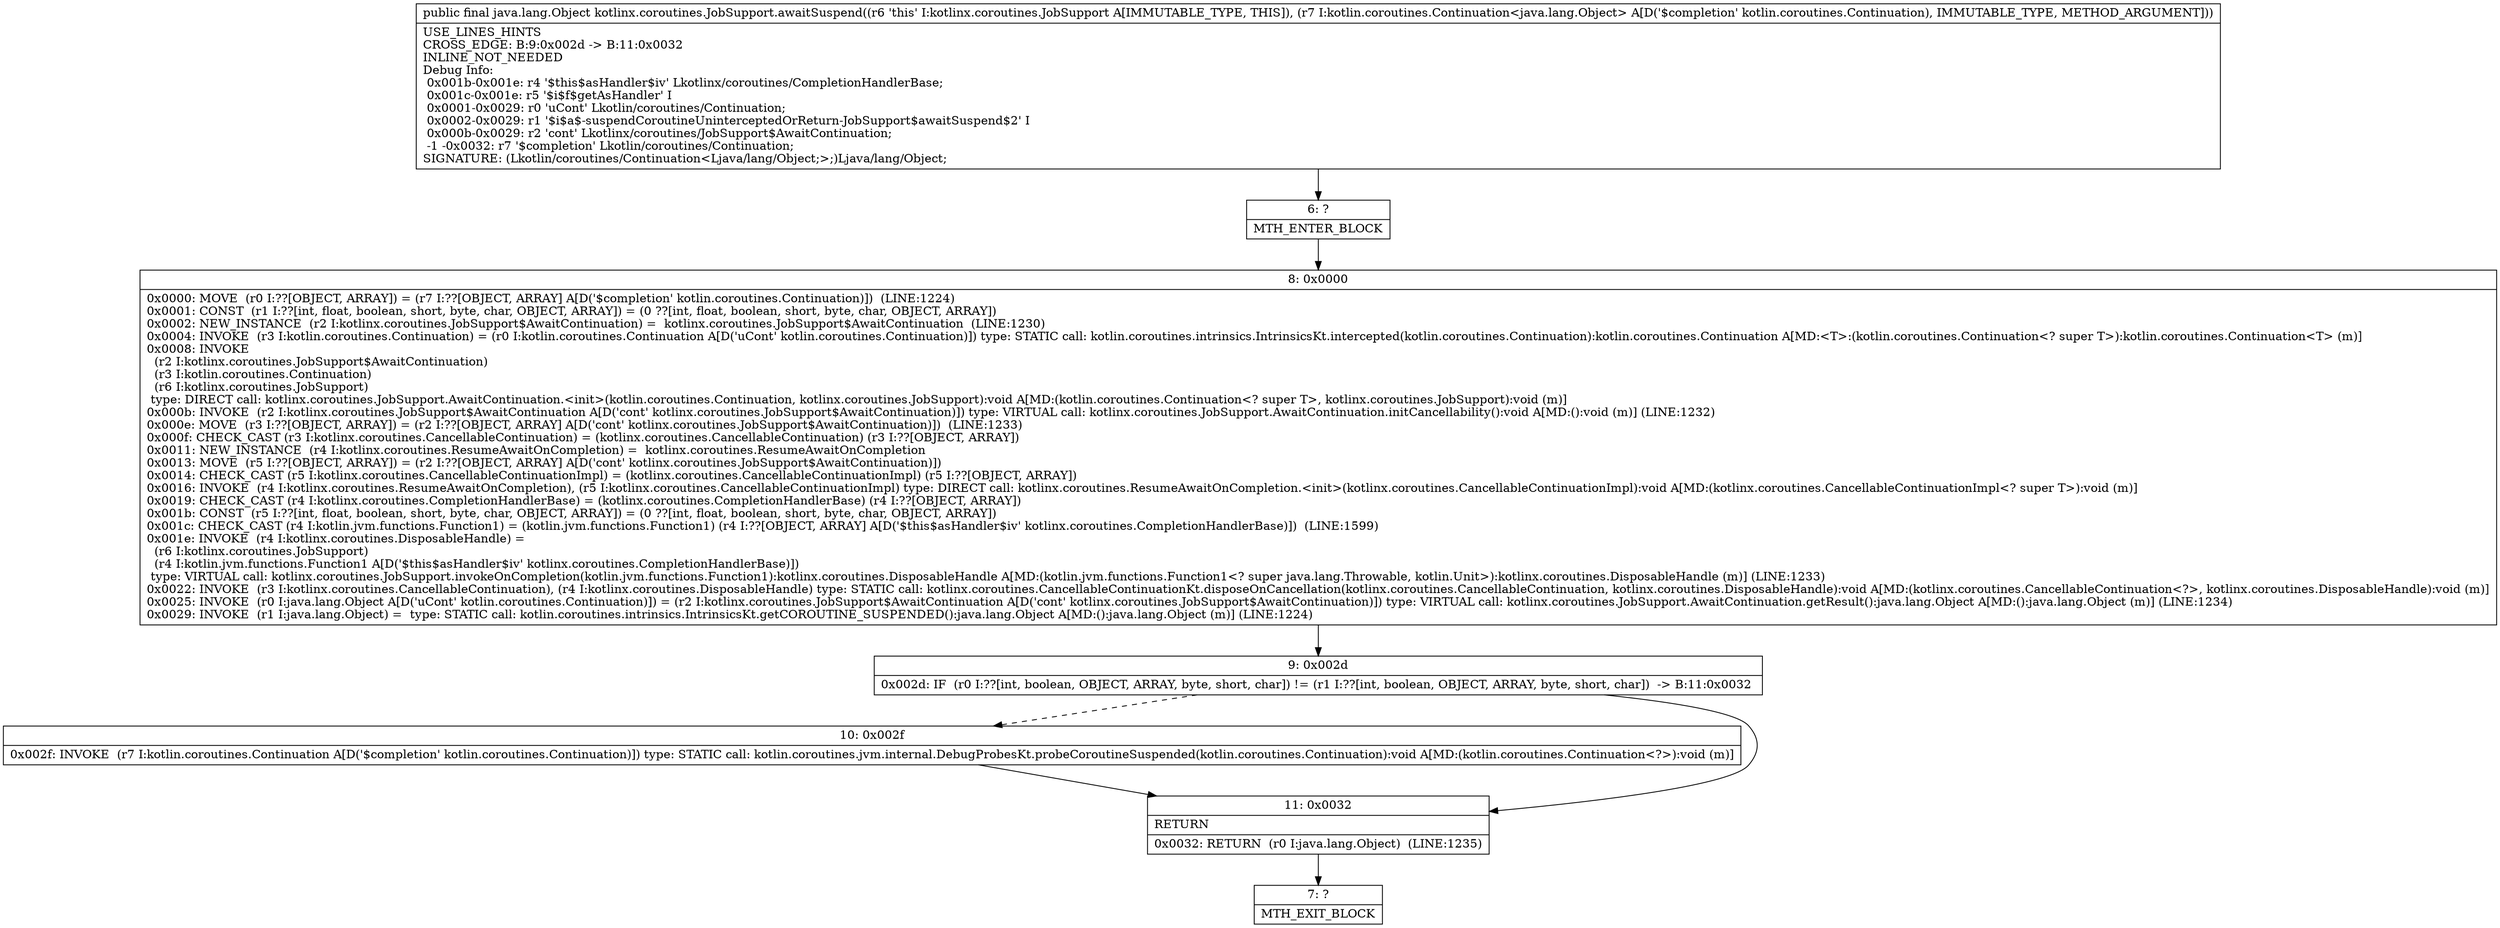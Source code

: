 digraph "CFG forkotlinx.coroutines.JobSupport.awaitSuspend(Lkotlin\/coroutines\/Continuation;)Ljava\/lang\/Object;" {
Node_6 [shape=record,label="{6\:\ ?|MTH_ENTER_BLOCK\l}"];
Node_8 [shape=record,label="{8\:\ 0x0000|0x0000: MOVE  (r0 I:??[OBJECT, ARRAY]) = (r7 I:??[OBJECT, ARRAY] A[D('$completion' kotlin.coroutines.Continuation)])  (LINE:1224)\l0x0001: CONST  (r1 I:??[int, float, boolean, short, byte, char, OBJECT, ARRAY]) = (0 ??[int, float, boolean, short, byte, char, OBJECT, ARRAY]) \l0x0002: NEW_INSTANCE  (r2 I:kotlinx.coroutines.JobSupport$AwaitContinuation) =  kotlinx.coroutines.JobSupport$AwaitContinuation  (LINE:1230)\l0x0004: INVOKE  (r3 I:kotlin.coroutines.Continuation) = (r0 I:kotlin.coroutines.Continuation A[D('uCont' kotlin.coroutines.Continuation)]) type: STATIC call: kotlin.coroutines.intrinsics.IntrinsicsKt.intercepted(kotlin.coroutines.Continuation):kotlin.coroutines.Continuation A[MD:\<T\>:(kotlin.coroutines.Continuation\<? super T\>):kotlin.coroutines.Continuation\<T\> (m)]\l0x0008: INVOKE  \l  (r2 I:kotlinx.coroutines.JobSupport$AwaitContinuation)\l  (r3 I:kotlin.coroutines.Continuation)\l  (r6 I:kotlinx.coroutines.JobSupport)\l type: DIRECT call: kotlinx.coroutines.JobSupport.AwaitContinuation.\<init\>(kotlin.coroutines.Continuation, kotlinx.coroutines.JobSupport):void A[MD:(kotlin.coroutines.Continuation\<? super T\>, kotlinx.coroutines.JobSupport):void (m)]\l0x000b: INVOKE  (r2 I:kotlinx.coroutines.JobSupport$AwaitContinuation A[D('cont' kotlinx.coroutines.JobSupport$AwaitContinuation)]) type: VIRTUAL call: kotlinx.coroutines.JobSupport.AwaitContinuation.initCancellability():void A[MD:():void (m)] (LINE:1232)\l0x000e: MOVE  (r3 I:??[OBJECT, ARRAY]) = (r2 I:??[OBJECT, ARRAY] A[D('cont' kotlinx.coroutines.JobSupport$AwaitContinuation)])  (LINE:1233)\l0x000f: CHECK_CAST (r3 I:kotlinx.coroutines.CancellableContinuation) = (kotlinx.coroutines.CancellableContinuation) (r3 I:??[OBJECT, ARRAY]) \l0x0011: NEW_INSTANCE  (r4 I:kotlinx.coroutines.ResumeAwaitOnCompletion) =  kotlinx.coroutines.ResumeAwaitOnCompletion \l0x0013: MOVE  (r5 I:??[OBJECT, ARRAY]) = (r2 I:??[OBJECT, ARRAY] A[D('cont' kotlinx.coroutines.JobSupport$AwaitContinuation)]) \l0x0014: CHECK_CAST (r5 I:kotlinx.coroutines.CancellableContinuationImpl) = (kotlinx.coroutines.CancellableContinuationImpl) (r5 I:??[OBJECT, ARRAY]) \l0x0016: INVOKE  (r4 I:kotlinx.coroutines.ResumeAwaitOnCompletion), (r5 I:kotlinx.coroutines.CancellableContinuationImpl) type: DIRECT call: kotlinx.coroutines.ResumeAwaitOnCompletion.\<init\>(kotlinx.coroutines.CancellableContinuationImpl):void A[MD:(kotlinx.coroutines.CancellableContinuationImpl\<? super T\>):void (m)]\l0x0019: CHECK_CAST (r4 I:kotlinx.coroutines.CompletionHandlerBase) = (kotlinx.coroutines.CompletionHandlerBase) (r4 I:??[OBJECT, ARRAY]) \l0x001b: CONST  (r5 I:??[int, float, boolean, short, byte, char, OBJECT, ARRAY]) = (0 ??[int, float, boolean, short, byte, char, OBJECT, ARRAY]) \l0x001c: CHECK_CAST (r4 I:kotlin.jvm.functions.Function1) = (kotlin.jvm.functions.Function1) (r4 I:??[OBJECT, ARRAY] A[D('$this$asHandler$iv' kotlinx.coroutines.CompletionHandlerBase)])  (LINE:1599)\l0x001e: INVOKE  (r4 I:kotlinx.coroutines.DisposableHandle) = \l  (r6 I:kotlinx.coroutines.JobSupport)\l  (r4 I:kotlin.jvm.functions.Function1 A[D('$this$asHandler$iv' kotlinx.coroutines.CompletionHandlerBase)])\l type: VIRTUAL call: kotlinx.coroutines.JobSupport.invokeOnCompletion(kotlin.jvm.functions.Function1):kotlinx.coroutines.DisposableHandle A[MD:(kotlin.jvm.functions.Function1\<? super java.lang.Throwable, kotlin.Unit\>):kotlinx.coroutines.DisposableHandle (m)] (LINE:1233)\l0x0022: INVOKE  (r3 I:kotlinx.coroutines.CancellableContinuation), (r4 I:kotlinx.coroutines.DisposableHandle) type: STATIC call: kotlinx.coroutines.CancellableContinuationKt.disposeOnCancellation(kotlinx.coroutines.CancellableContinuation, kotlinx.coroutines.DisposableHandle):void A[MD:(kotlinx.coroutines.CancellableContinuation\<?\>, kotlinx.coroutines.DisposableHandle):void (m)]\l0x0025: INVOKE  (r0 I:java.lang.Object A[D('uCont' kotlin.coroutines.Continuation)]) = (r2 I:kotlinx.coroutines.JobSupport$AwaitContinuation A[D('cont' kotlinx.coroutines.JobSupport$AwaitContinuation)]) type: VIRTUAL call: kotlinx.coroutines.JobSupport.AwaitContinuation.getResult():java.lang.Object A[MD:():java.lang.Object (m)] (LINE:1234)\l0x0029: INVOKE  (r1 I:java.lang.Object) =  type: STATIC call: kotlin.coroutines.intrinsics.IntrinsicsKt.getCOROUTINE_SUSPENDED():java.lang.Object A[MD:():java.lang.Object (m)] (LINE:1224)\l}"];
Node_9 [shape=record,label="{9\:\ 0x002d|0x002d: IF  (r0 I:??[int, boolean, OBJECT, ARRAY, byte, short, char]) != (r1 I:??[int, boolean, OBJECT, ARRAY, byte, short, char])  \-\> B:11:0x0032 \l}"];
Node_10 [shape=record,label="{10\:\ 0x002f|0x002f: INVOKE  (r7 I:kotlin.coroutines.Continuation A[D('$completion' kotlin.coroutines.Continuation)]) type: STATIC call: kotlin.coroutines.jvm.internal.DebugProbesKt.probeCoroutineSuspended(kotlin.coroutines.Continuation):void A[MD:(kotlin.coroutines.Continuation\<?\>):void (m)]\l}"];
Node_11 [shape=record,label="{11\:\ 0x0032|RETURN\l|0x0032: RETURN  (r0 I:java.lang.Object)  (LINE:1235)\l}"];
Node_7 [shape=record,label="{7\:\ ?|MTH_EXIT_BLOCK\l}"];
MethodNode[shape=record,label="{public final java.lang.Object kotlinx.coroutines.JobSupport.awaitSuspend((r6 'this' I:kotlinx.coroutines.JobSupport A[IMMUTABLE_TYPE, THIS]), (r7 I:kotlin.coroutines.Continuation\<java.lang.Object\> A[D('$completion' kotlin.coroutines.Continuation), IMMUTABLE_TYPE, METHOD_ARGUMENT]))  | USE_LINES_HINTS\lCROSS_EDGE: B:9:0x002d \-\> B:11:0x0032\lINLINE_NOT_NEEDED\lDebug Info:\l  0x001b\-0x001e: r4 '$this$asHandler$iv' Lkotlinx\/coroutines\/CompletionHandlerBase;\l  0x001c\-0x001e: r5 '$i$f$getAsHandler' I\l  0x0001\-0x0029: r0 'uCont' Lkotlin\/coroutines\/Continuation;\l  0x0002\-0x0029: r1 '$i$a$\-suspendCoroutineUninterceptedOrReturn\-JobSupport$awaitSuspend$2' I\l  0x000b\-0x0029: r2 'cont' Lkotlinx\/coroutines\/JobSupport$AwaitContinuation;\l  \-1 \-0x0032: r7 '$completion' Lkotlin\/coroutines\/Continuation;\lSIGNATURE: (Lkotlin\/coroutines\/Continuation\<Ljava\/lang\/Object;\>;)Ljava\/lang\/Object;\l}"];
MethodNode -> Node_6;Node_6 -> Node_8;
Node_8 -> Node_9;
Node_9 -> Node_10[style=dashed];
Node_9 -> Node_11;
Node_10 -> Node_11;
Node_11 -> Node_7;
}

